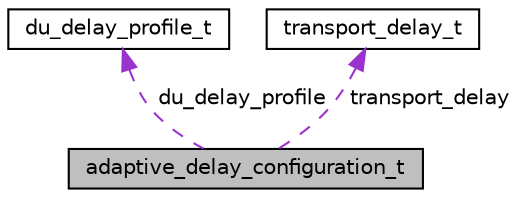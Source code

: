 digraph "adaptive_delay_configuration_t"
{
 // LATEX_PDF_SIZE
  bgcolor="transparent";
  edge [fontname="Helvetica",fontsize="10",labelfontname="Helvetica",labelfontsize="10"];
  node [fontname="Helvetica",fontsize="10",shape=record];
  Node1 [label="adaptive_delay_configuration_t",height=0.2,width=0.4,color="black", fillcolor="grey75", style="filled", fontcolor="black",tooltip=" "];
  Node2 -> Node1 [dir="back",color="darkorchid3",fontsize="10",style="dashed",label=" du_delay_profile" ,fontname="Helvetica"];
  Node2 [label="du_delay_profile_t",height=0.2,width=0.4,color="black",URL="$EvenstarDelayMgmt_8h.html#structdu__delay__profile__t",tooltip=" "];
  Node3 -> Node1 [dir="back",color="darkorchid3",fontsize="10",style="dashed",label=" transport_delay" ,fontname="Helvetica"];
  Node3 [label="transport_delay_t",height=0.2,width=0.4,color="black",URL="$EvenstarDelayMgmt_8h.html#structtransport__delay__t",tooltip=" "];
}
